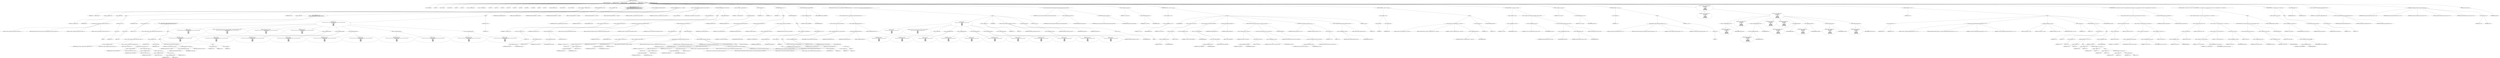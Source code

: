digraph hostapd_notif_assoc {  
"1000122" [label = "(METHOD,hostapd_notif_assoc)" ]
"1000123" [label = "(PARAM,hostapd_data *hapd)" ]
"1000124" [label = "(PARAM,const u8 *addr)" ]
"1000125" [label = "(PARAM,const u8 *req_ies)" ]
"1000126" [label = "(PARAM,size_t req_ies_len)" ]
"1000127" [label = "(PARAM,int reassoc)" ]
"1000128" [label = "(BLOCK,,)" ]
"1000129" [label = "(LOCAL,v5: unsigned int)" ]
"1000130" [label = "(LOCAL,v6: int)" ]
"1000131" [label = "(LOCAL,v7: sta_info *)" ]
"1000132" [label = "(LOCAL,v8: sta_info *)" ]
"1000133" [label = "(LOCAL,v9: int)" ]
"1000134" [label = "(LOCAL,v10: int)" ]
"1000135" [label = "(LOCAL,v11: hostapd_bss_config *)" ]
"1000136" [label = "(LOCAL,v12: wpa_state_machine *)" ]
"1000137" [label = "(LOCAL,v13: int)" ]
"1000138" [label = "(LOCAL,v14: int)" ]
"1000139" [label = "(LOCAL,v15: int)" ]
"1000140" [label = "(LOCAL,v16: u8 *)" ]
"1000141" [label = "(LOCAL,v18: int)" ]
"1000142" [label = "(LOCAL,res: int)" ]
"1000143" [label = "(LOCAL,ielen: int)" ]
"1000144" [label = "(LOCAL,ielena: int)" ]
"1000145" [label = "(LOCAL,pa: u8)" ]
"1000146" [label = "(LOCAL,p: u8 *)" ]
"1000147" [label = "(LOCAL,elems: ieee802_11_elems)" ]
"1000148" [label = "(LOCAL,buf: u8 [ 1064 ])" ]
"1000149" [label = "(LOCAL,v27: unsigned int)" ]
"1000150" [label = "(<operator>.assignment,v27 = __readgsdword(0x14u))" ]
"1000151" [label = "(IDENTIFIER,v27,v27 = __readgsdword(0x14u))" ]
"1000152" [label = "(__readgsdword,__readgsdword(0x14u))" ]
"1000153" [label = "(LITERAL,0x14u,__readgsdword(0x14u))" ]
"1000154" [label = "(CONTROL_STRUCTURE,if ( !addr ),if ( !addr ))" ]
"1000155" [label = "(<operator>.logicalNot,!addr)" ]
"1000156" [label = "(IDENTIFIER,addr,!addr)" ]
"1000157" [label = "(BLOCK,,)" ]
"1000158" [label = "(wpa_printf,wpa_printf(2, \"hostapd_notif_assoc: Skip event with no address\", 0, 0))" ]
"1000159" [label = "(LITERAL,2,wpa_printf(2, \"hostapd_notif_assoc: Skip event with no address\", 0, 0))" ]
"1000160" [label = "(LITERAL,\"hostapd_notif_assoc: Skip event with no address\",wpa_printf(2, \"hostapd_notif_assoc: Skip event with no address\", 0, 0))" ]
"1000161" [label = "(LITERAL,0,wpa_printf(2, \"hostapd_notif_assoc: Skip event with no address\", 0, 0))" ]
"1000162" [label = "(LITERAL,0,wpa_printf(2, \"hostapd_notif_assoc: Skip event with no address\", 0, 0))" ]
"1000163" [label = "(RETURN,return -1;,return -1;)" ]
"1000164" [label = "(<operator>.minus,-1)" ]
"1000165" [label = "(LITERAL,1,-1)" ]
"1000166" [label = "(<operator>.assignment,v5 = *addr)" ]
"1000167" [label = "(IDENTIFIER,v5,v5 = *addr)" ]
"1000168" [label = "(<operator>.indirection,*addr)" ]
"1000169" [label = "(IDENTIFIER,addr,v5 = *addr)" ]
"1000170" [label = "(CONTROL_STRUCTURE,if ( (v5 & 1) != 0\n    || !(addr[5] | (unsigned __int8)(addr[4] | addr[3] | addr[2] | addr[1] | v5))\n    || (pa = *addr, v6 = memcmp(addr, hapd->own_addr, 6u), v5 = pa, !v6) ),if ( (v5 & 1) != 0\n    || !(addr[5] | (unsigned __int8)(addr[4] | addr[3] | addr[2] | addr[1] | v5))\n    || (pa = *addr, v6 = memcmp(addr, hapd->own_addr, 6u), v5 = pa, !v6) ))" ]
"1000171" [label = "(<operator>.logicalOr,(v5 & 1) != 0\n    || !(addr[5] | (unsigned __int8)(addr[4] | addr[3] | addr[2] | addr[1] | v5))\n    || (pa = *addr, v6 = memcmp(addr, hapd->own_addr, 6u), v5 = pa, !v6))" ]
"1000172" [label = "(<operator>.notEquals,(v5 & 1) != 0)" ]
"1000173" [label = "(<operator>.and,v5 & 1)" ]
"1000174" [label = "(IDENTIFIER,v5,v5 & 1)" ]
"1000175" [label = "(LITERAL,1,v5 & 1)" ]
"1000176" [label = "(LITERAL,0,(v5 & 1) != 0)" ]
"1000177" [label = "(<operator>.logicalOr,!(addr[5] | (unsigned __int8)(addr[4] | addr[3] | addr[2] | addr[1] | v5))\n    || (pa = *addr, v6 = memcmp(addr, hapd->own_addr, 6u), v5 = pa, !v6))" ]
"1000178" [label = "(<operator>.logicalNot,!(addr[5] | (unsigned __int8)(addr[4] | addr[3] | addr[2] | addr[1] | v5)))" ]
"1000179" [label = "(<operator>.or,addr[5] | (unsigned __int8)(addr[4] | addr[3] | addr[2] | addr[1] | v5))" ]
"1000180" [label = "(<operator>.indirectIndexAccess,addr[5])" ]
"1000181" [label = "(IDENTIFIER,addr,addr[5] | (unsigned __int8)(addr[4] | addr[3] | addr[2] | addr[1] | v5))" ]
"1000182" [label = "(LITERAL,5,addr[5] | (unsigned __int8)(addr[4] | addr[3] | addr[2] | addr[1] | v5))" ]
"1000183" [label = "(<operator>.cast,(unsigned __int8)(addr[4] | addr[3] | addr[2] | addr[1] | v5))" ]
"1000184" [label = "(UNKNOWN,unsigned __int8,unsigned __int8)" ]
"1000185" [label = "(<operator>.or,addr[4] | addr[3] | addr[2] | addr[1] | v5)" ]
"1000186" [label = "(<operator>.indirectIndexAccess,addr[4])" ]
"1000187" [label = "(IDENTIFIER,addr,addr[4] | addr[3] | addr[2] | addr[1] | v5)" ]
"1000188" [label = "(LITERAL,4,addr[4] | addr[3] | addr[2] | addr[1] | v5)" ]
"1000189" [label = "(<operator>.or,addr[3] | addr[2] | addr[1] | v5)" ]
"1000190" [label = "(<operator>.indirectIndexAccess,addr[3])" ]
"1000191" [label = "(IDENTIFIER,addr,addr[3] | addr[2] | addr[1] | v5)" ]
"1000192" [label = "(LITERAL,3,addr[3] | addr[2] | addr[1] | v5)" ]
"1000193" [label = "(<operator>.or,addr[2] | addr[1] | v5)" ]
"1000194" [label = "(<operator>.indirectIndexAccess,addr[2])" ]
"1000195" [label = "(IDENTIFIER,addr,addr[2] | addr[1] | v5)" ]
"1000196" [label = "(LITERAL,2,addr[2] | addr[1] | v5)" ]
"1000197" [label = "(<operator>.or,addr[1] | v5)" ]
"1000198" [label = "(<operator>.indirectIndexAccess,addr[1])" ]
"1000199" [label = "(IDENTIFIER,addr,addr[1] | v5)" ]
"1000200" [label = "(LITERAL,1,addr[1] | v5)" ]
"1000201" [label = "(IDENTIFIER,v5,addr[1] | v5)" ]
"1000202" [label = "(BLOCK,,)" ]
"1000203" [label = "(<operator>.assignment,pa = *addr)" ]
"1000204" [label = "(IDENTIFIER,pa,pa = *addr)" ]
"1000205" [label = "(<operator>.indirection,*addr)" ]
"1000206" [label = "(IDENTIFIER,addr,pa = *addr)" ]
"1000207" [label = "(BLOCK,,)" ]
"1000208" [label = "(<operator>.assignment,v6 = memcmp(addr, hapd->own_addr, 6u))" ]
"1000209" [label = "(IDENTIFIER,v6,v6 = memcmp(addr, hapd->own_addr, 6u))" ]
"1000210" [label = "(memcmp,memcmp(addr, hapd->own_addr, 6u))" ]
"1000211" [label = "(IDENTIFIER,addr,memcmp(addr, hapd->own_addr, 6u))" ]
"1000212" [label = "(<operator>.indirectFieldAccess,hapd->own_addr)" ]
"1000213" [label = "(IDENTIFIER,hapd,memcmp(addr, hapd->own_addr, 6u))" ]
"1000214" [label = "(FIELD_IDENTIFIER,own_addr,own_addr)" ]
"1000215" [label = "(LITERAL,6u,memcmp(addr, hapd->own_addr, 6u))" ]
"1000216" [label = "(BLOCK,,)" ]
"1000217" [label = "(<operator>.assignment,v5 = pa)" ]
"1000218" [label = "(IDENTIFIER,v5,v5 = pa)" ]
"1000219" [label = "(IDENTIFIER,pa,v5 = pa)" ]
"1000220" [label = "(<operator>.logicalNot,!v6)" ]
"1000221" [label = "(IDENTIFIER,v6,!v6)" ]
"1000222" [label = "(BLOCK,,)" ]
"1000223" [label = "(wpa_printf,wpa_printf(\n      2,\n      \"%s: Invalid SA=%02x:%02x:%02x:%02x:%02x:%02x in received indication - ignore this indication silently\",\n      \"hostapd_notif_assoc\",\n      v5,\n      addr[1],\n      addr[2],\n      addr[3],\n      addr[4],\n      addr[5]))" ]
"1000224" [label = "(LITERAL,2,wpa_printf(\n      2,\n      \"%s: Invalid SA=%02x:%02x:%02x:%02x:%02x:%02x in received indication - ignore this indication silently\",\n      \"hostapd_notif_assoc\",\n      v5,\n      addr[1],\n      addr[2],\n      addr[3],\n      addr[4],\n      addr[5]))" ]
"1000225" [label = "(LITERAL,\"%s: Invalid SA=%02x:%02x:%02x:%02x:%02x:%02x in received indication - ignore this indication silently\",wpa_printf(\n      2,\n      \"%s: Invalid SA=%02x:%02x:%02x:%02x:%02x:%02x in received indication - ignore this indication silently\",\n      \"hostapd_notif_assoc\",\n      v5,\n      addr[1],\n      addr[2],\n      addr[3],\n      addr[4],\n      addr[5]))" ]
"1000226" [label = "(LITERAL,\"hostapd_notif_assoc\",wpa_printf(\n      2,\n      \"%s: Invalid SA=%02x:%02x:%02x:%02x:%02x:%02x in received indication - ignore this indication silently\",\n      \"hostapd_notif_assoc\",\n      v5,\n      addr[1],\n      addr[2],\n      addr[3],\n      addr[4],\n      addr[5]))" ]
"1000227" [label = "(IDENTIFIER,v5,wpa_printf(\n      2,\n      \"%s: Invalid SA=%02x:%02x:%02x:%02x:%02x:%02x in received indication - ignore this indication silently\",\n      \"hostapd_notif_assoc\",\n      v5,\n      addr[1],\n      addr[2],\n      addr[3],\n      addr[4],\n      addr[5]))" ]
"1000228" [label = "(<operator>.indirectIndexAccess,addr[1])" ]
"1000229" [label = "(IDENTIFIER,addr,wpa_printf(\n      2,\n      \"%s: Invalid SA=%02x:%02x:%02x:%02x:%02x:%02x in received indication - ignore this indication silently\",\n      \"hostapd_notif_assoc\",\n      v5,\n      addr[1],\n      addr[2],\n      addr[3],\n      addr[4],\n      addr[5]))" ]
"1000230" [label = "(LITERAL,1,wpa_printf(\n      2,\n      \"%s: Invalid SA=%02x:%02x:%02x:%02x:%02x:%02x in received indication - ignore this indication silently\",\n      \"hostapd_notif_assoc\",\n      v5,\n      addr[1],\n      addr[2],\n      addr[3],\n      addr[4],\n      addr[5]))" ]
"1000231" [label = "(<operator>.indirectIndexAccess,addr[2])" ]
"1000232" [label = "(IDENTIFIER,addr,wpa_printf(\n      2,\n      \"%s: Invalid SA=%02x:%02x:%02x:%02x:%02x:%02x in received indication - ignore this indication silently\",\n      \"hostapd_notif_assoc\",\n      v5,\n      addr[1],\n      addr[2],\n      addr[3],\n      addr[4],\n      addr[5]))" ]
"1000233" [label = "(LITERAL,2,wpa_printf(\n      2,\n      \"%s: Invalid SA=%02x:%02x:%02x:%02x:%02x:%02x in received indication - ignore this indication silently\",\n      \"hostapd_notif_assoc\",\n      v5,\n      addr[1],\n      addr[2],\n      addr[3],\n      addr[4],\n      addr[5]))" ]
"1000234" [label = "(<operator>.indirectIndexAccess,addr[3])" ]
"1000235" [label = "(IDENTIFIER,addr,wpa_printf(\n      2,\n      \"%s: Invalid SA=%02x:%02x:%02x:%02x:%02x:%02x in received indication - ignore this indication silently\",\n      \"hostapd_notif_assoc\",\n      v5,\n      addr[1],\n      addr[2],\n      addr[3],\n      addr[4],\n      addr[5]))" ]
"1000236" [label = "(LITERAL,3,wpa_printf(\n      2,\n      \"%s: Invalid SA=%02x:%02x:%02x:%02x:%02x:%02x in received indication - ignore this indication silently\",\n      \"hostapd_notif_assoc\",\n      v5,\n      addr[1],\n      addr[2],\n      addr[3],\n      addr[4],\n      addr[5]))" ]
"1000237" [label = "(<operator>.indirectIndexAccess,addr[4])" ]
"1000238" [label = "(IDENTIFIER,addr,wpa_printf(\n      2,\n      \"%s: Invalid SA=%02x:%02x:%02x:%02x:%02x:%02x in received indication - ignore this indication silently\",\n      \"hostapd_notif_assoc\",\n      v5,\n      addr[1],\n      addr[2],\n      addr[3],\n      addr[4],\n      addr[5]))" ]
"1000239" [label = "(LITERAL,4,wpa_printf(\n      2,\n      \"%s: Invalid SA=%02x:%02x:%02x:%02x:%02x:%02x in received indication - ignore this indication silently\",\n      \"hostapd_notif_assoc\",\n      v5,\n      addr[1],\n      addr[2],\n      addr[3],\n      addr[4],\n      addr[5]))" ]
"1000240" [label = "(<operator>.indirectIndexAccess,addr[5])" ]
"1000241" [label = "(IDENTIFIER,addr,wpa_printf(\n      2,\n      \"%s: Invalid SA=%02x:%02x:%02x:%02x:%02x:%02x in received indication - ignore this indication silently\",\n      \"hostapd_notif_assoc\",\n      v5,\n      addr[1],\n      addr[2],\n      addr[3],\n      addr[4],\n      addr[5]))" ]
"1000242" [label = "(LITERAL,5,wpa_printf(\n      2,\n      \"%s: Invalid SA=%02x:%02x:%02x:%02x:%02x:%02x in received indication - ignore this indication silently\",\n      \"hostapd_notif_assoc\",\n      v5,\n      addr[1],\n      addr[2],\n      addr[3],\n      addr[4],\n      addr[5]))" ]
"1000243" [label = "(RETURN,return 0;,return 0;)" ]
"1000244" [label = "(LITERAL,0,return 0;)" ]
"1000245" [label = "(random_add_randomness,random_add_randomness(addr, 6u))" ]
"1000246" [label = "(IDENTIFIER,addr,random_add_randomness(addr, 6u))" ]
"1000247" [label = "(LITERAL,6u,random_add_randomness(addr, 6u))" ]
"1000248" [label = "(hostapd_logger,hostapd_logger(hapd, addr, 1u, 2, \"associated\"))" ]
"1000249" [label = "(IDENTIFIER,hapd,hostapd_logger(hapd, addr, 1u, 2, \"associated\"))" ]
"1000250" [label = "(IDENTIFIER,addr,hostapd_logger(hapd, addr, 1u, 2, \"associated\"))" ]
"1000251" [label = "(LITERAL,1u,hostapd_logger(hapd, addr, 1u, 2, \"associated\"))" ]
"1000252" [label = "(LITERAL,2,hostapd_logger(hapd, addr, 1u, 2, \"associated\"))" ]
"1000253" [label = "(LITERAL,\"associated\",hostapd_logger(hapd, addr, 1u, 2, \"associated\"))" ]
"1000254" [label = "(ieee802_11_parse_elems,ieee802_11_parse_elems(req_ies, req_ies_len, &elems, 0))" ]
"1000255" [label = "(IDENTIFIER,req_ies,ieee802_11_parse_elems(req_ies, req_ies_len, &elems, 0))" ]
"1000256" [label = "(IDENTIFIER,req_ies_len,ieee802_11_parse_elems(req_ies, req_ies_len, &elems, 0))" ]
"1000257" [label = "(<operator>.addressOf,&elems)" ]
"1000258" [label = "(IDENTIFIER,elems,ieee802_11_parse_elems(req_ies, req_ies_len, &elems, 0))" ]
"1000259" [label = "(LITERAL,0,ieee802_11_parse_elems(req_ies, req_ies_len, &elems, 0))" ]
"1000260" [label = "(CONTROL_STRUCTURE,if ( elems.wps_ie ),if ( elems.wps_ie ))" ]
"1000261" [label = "(<operator>.fieldAccess,elems.wps_ie)" ]
"1000262" [label = "(IDENTIFIER,elems,if ( elems.wps_ie ))" ]
"1000263" [label = "(FIELD_IDENTIFIER,wps_ie,wps_ie)" ]
"1000264" [label = "(BLOCK,,)" ]
"1000265" [label = "(<operator>.assignment,p = (u8 *)(elems.wps_ie - 2))" ]
"1000266" [label = "(IDENTIFIER,p,p = (u8 *)(elems.wps_ie - 2))" ]
"1000267" [label = "(<operator>.cast,(u8 *)(elems.wps_ie - 2))" ]
"1000268" [label = "(UNKNOWN,u8 *,u8 *)" ]
"1000269" [label = "(<operator>.subtraction,elems.wps_ie - 2)" ]
"1000270" [label = "(<operator>.fieldAccess,elems.wps_ie)" ]
"1000271" [label = "(IDENTIFIER,elems,elems.wps_ie - 2)" ]
"1000272" [label = "(FIELD_IDENTIFIER,wps_ie,wps_ie)" ]
"1000273" [label = "(LITERAL,2,elems.wps_ie - 2)" ]
"1000274" [label = "(<operator>.assignment,ielen = elems.wps_ie_len + 2)" ]
"1000275" [label = "(IDENTIFIER,ielen,ielen = elems.wps_ie_len + 2)" ]
"1000276" [label = "(<operator>.addition,elems.wps_ie_len + 2)" ]
"1000277" [label = "(<operator>.fieldAccess,elems.wps_ie_len)" ]
"1000278" [label = "(IDENTIFIER,elems,elems.wps_ie_len + 2)" ]
"1000279" [label = "(FIELD_IDENTIFIER,wps_ie_len,wps_ie_len)" ]
"1000280" [label = "(LITERAL,2,elems.wps_ie_len + 2)" ]
"1000281" [label = "(wpa_printf,wpa_printf(2, \"STA included WPS IE in (Re)AssocReq\", ielen, ielen))" ]
"1000282" [label = "(LITERAL,2,wpa_printf(2, \"STA included WPS IE in (Re)AssocReq\", ielen, ielen))" ]
"1000283" [label = "(LITERAL,\"STA included WPS IE in (Re)AssocReq\",wpa_printf(2, \"STA included WPS IE in (Re)AssocReq\", ielen, ielen))" ]
"1000284" [label = "(IDENTIFIER,ielen,wpa_printf(2, \"STA included WPS IE in (Re)AssocReq\", ielen, ielen))" ]
"1000285" [label = "(IDENTIFIER,ielen,wpa_printf(2, \"STA included WPS IE in (Re)AssocReq\", ielen, ielen))" ]
"1000286" [label = "(CONTROL_STRUCTURE,else,else)" ]
"1000287" [label = "(CONTROL_STRUCTURE,if ( elems.rsn_ie ),if ( elems.rsn_ie ))" ]
"1000288" [label = "(<operator>.fieldAccess,elems.rsn_ie)" ]
"1000289" [label = "(IDENTIFIER,elems,if ( elems.rsn_ie ))" ]
"1000290" [label = "(FIELD_IDENTIFIER,rsn_ie,rsn_ie)" ]
"1000291" [label = "(BLOCK,,)" ]
"1000292" [label = "(<operator>.assignment,p = (u8 *)(elems.rsn_ie - 2))" ]
"1000293" [label = "(IDENTIFIER,p,p = (u8 *)(elems.rsn_ie - 2))" ]
"1000294" [label = "(<operator>.cast,(u8 *)(elems.rsn_ie - 2))" ]
"1000295" [label = "(UNKNOWN,u8 *,u8 *)" ]
"1000296" [label = "(<operator>.subtraction,elems.rsn_ie - 2)" ]
"1000297" [label = "(<operator>.fieldAccess,elems.rsn_ie)" ]
"1000298" [label = "(IDENTIFIER,elems,elems.rsn_ie - 2)" ]
"1000299" [label = "(FIELD_IDENTIFIER,rsn_ie,rsn_ie)" ]
"1000300" [label = "(LITERAL,2,elems.rsn_ie - 2)" ]
"1000301" [label = "(<operator>.assignment,ielen = elems.rsn_ie_len + 2)" ]
"1000302" [label = "(IDENTIFIER,ielen,ielen = elems.rsn_ie_len + 2)" ]
"1000303" [label = "(<operator>.addition,elems.rsn_ie_len + 2)" ]
"1000304" [label = "(<operator>.fieldAccess,elems.rsn_ie_len)" ]
"1000305" [label = "(IDENTIFIER,elems,elems.rsn_ie_len + 2)" ]
"1000306" [label = "(FIELD_IDENTIFIER,rsn_ie_len,rsn_ie_len)" ]
"1000307" [label = "(LITERAL,2,elems.rsn_ie_len + 2)" ]
"1000308" [label = "(wpa_printf,wpa_printf(2, \"STA included RSN IE in (Re)AssocReq\", ielen, ielen))" ]
"1000309" [label = "(LITERAL,2,wpa_printf(2, \"STA included RSN IE in (Re)AssocReq\", ielen, ielen))" ]
"1000310" [label = "(LITERAL,\"STA included RSN IE in (Re)AssocReq\",wpa_printf(2, \"STA included RSN IE in (Re)AssocReq\", ielen, ielen))" ]
"1000311" [label = "(IDENTIFIER,ielen,wpa_printf(2, \"STA included RSN IE in (Re)AssocReq\", ielen, ielen))" ]
"1000312" [label = "(IDENTIFIER,ielen,wpa_printf(2, \"STA included RSN IE in (Re)AssocReq\", ielen, ielen))" ]
"1000313" [label = "(CONTROL_STRUCTURE,else,else)" ]
"1000314" [label = "(CONTROL_STRUCTURE,if ( elems.wpa_ie ),if ( elems.wpa_ie ))" ]
"1000315" [label = "(<operator>.fieldAccess,elems.wpa_ie)" ]
"1000316" [label = "(IDENTIFIER,elems,if ( elems.wpa_ie ))" ]
"1000317" [label = "(FIELD_IDENTIFIER,wpa_ie,wpa_ie)" ]
"1000318" [label = "(BLOCK,,)" ]
"1000319" [label = "(<operator>.assignment,p = (u8 *)(elems.wpa_ie - 2))" ]
"1000320" [label = "(IDENTIFIER,p,p = (u8 *)(elems.wpa_ie - 2))" ]
"1000321" [label = "(<operator>.cast,(u8 *)(elems.wpa_ie - 2))" ]
"1000322" [label = "(UNKNOWN,u8 *,u8 *)" ]
"1000323" [label = "(<operator>.subtraction,elems.wpa_ie - 2)" ]
"1000324" [label = "(<operator>.fieldAccess,elems.wpa_ie)" ]
"1000325" [label = "(IDENTIFIER,elems,elems.wpa_ie - 2)" ]
"1000326" [label = "(FIELD_IDENTIFIER,wpa_ie,wpa_ie)" ]
"1000327" [label = "(LITERAL,2,elems.wpa_ie - 2)" ]
"1000328" [label = "(<operator>.assignment,ielen = elems.wpa_ie_len + 2)" ]
"1000329" [label = "(IDENTIFIER,ielen,ielen = elems.wpa_ie_len + 2)" ]
"1000330" [label = "(<operator>.addition,elems.wpa_ie_len + 2)" ]
"1000331" [label = "(<operator>.fieldAccess,elems.wpa_ie_len)" ]
"1000332" [label = "(IDENTIFIER,elems,elems.wpa_ie_len + 2)" ]
"1000333" [label = "(FIELD_IDENTIFIER,wpa_ie_len,wpa_ie_len)" ]
"1000334" [label = "(LITERAL,2,elems.wpa_ie_len + 2)" ]
"1000335" [label = "(wpa_printf,wpa_printf(2, \"STA included WPA IE in (Re)AssocReq\", ielen, ielen))" ]
"1000336" [label = "(LITERAL,2,wpa_printf(2, \"STA included WPA IE in (Re)AssocReq\", ielen, ielen))" ]
"1000337" [label = "(LITERAL,\"STA included WPA IE in (Re)AssocReq\",wpa_printf(2, \"STA included WPA IE in (Re)AssocReq\", ielen, ielen))" ]
"1000338" [label = "(IDENTIFIER,ielen,wpa_printf(2, \"STA included WPA IE in (Re)AssocReq\", ielen, ielen))" ]
"1000339" [label = "(IDENTIFIER,ielen,wpa_printf(2, \"STA included WPA IE in (Re)AssocReq\", ielen, ielen))" ]
"1000340" [label = "(CONTROL_STRUCTURE,else,else)" ]
"1000341" [label = "(BLOCK,,)" ]
"1000342" [label = "(wpa_printf,wpa_printf(2, \"STA did not include WPS/RSN/WPA IE in (Re)AssocReq\", 0, 0))" ]
"1000343" [label = "(LITERAL,2,wpa_printf(2, \"STA did not include WPS/RSN/WPA IE in (Re)AssocReq\", 0, 0))" ]
"1000344" [label = "(LITERAL,\"STA did not include WPS/RSN/WPA IE in (Re)AssocReq\",wpa_printf(2, \"STA did not include WPS/RSN/WPA IE in (Re)AssocReq\", 0, 0))" ]
"1000345" [label = "(LITERAL,0,wpa_printf(2, \"STA did not include WPS/RSN/WPA IE in (Re)AssocReq\", 0, 0))" ]
"1000346" [label = "(LITERAL,0,wpa_printf(2, \"STA did not include WPS/RSN/WPA IE in (Re)AssocReq\", 0, 0))" ]
"1000347" [label = "(<operator>.assignment,ielen = 0)" ]
"1000348" [label = "(IDENTIFIER,ielen,ielen = 0)" ]
"1000349" [label = "(LITERAL,0,ielen = 0)" ]
"1000350" [label = "(<operator>.assignment,p = 0)" ]
"1000351" [label = "(IDENTIFIER,p,p = 0)" ]
"1000352" [label = "(LITERAL,0,p = 0)" ]
"1000353" [label = "(<operator>.assignment,v7 = ap_get_sta(hapd, addr))" ]
"1000354" [label = "(IDENTIFIER,v7,v7 = ap_get_sta(hapd, addr))" ]
"1000355" [label = "(ap_get_sta,ap_get_sta(hapd, addr))" ]
"1000356" [label = "(IDENTIFIER,hapd,ap_get_sta(hapd, addr))" ]
"1000357" [label = "(IDENTIFIER,addr,ap_get_sta(hapd, addr))" ]
"1000358" [label = "(<operator>.assignment,v8 = v7)" ]
"1000359" [label = "(IDENTIFIER,v8,v8 = v7)" ]
"1000360" [label = "(IDENTIFIER,v7,v8 = v7)" ]
"1000361" [label = "(CONTROL_STRUCTURE,if ( v7 ),if ( v7 ))" ]
"1000362" [label = "(IDENTIFIER,v7,if ( v7 ))" ]
"1000363" [label = "(BLOCK,,)" ]
"1000364" [label = "(ap_sta_no_session_timeout,ap_sta_no_session_timeout(hapd, v7))" ]
"1000365" [label = "(IDENTIFIER,hapd,ap_sta_no_session_timeout(hapd, v7))" ]
"1000366" [label = "(IDENTIFIER,v7,ap_sta_no_session_timeout(hapd, v7))" ]
"1000367" [label = "(accounting_sta_stop,accounting_sta_stop(hapd, v8))" ]
"1000368" [label = "(IDENTIFIER,hapd,accounting_sta_stop(hapd, v8))" ]
"1000369" [label = "(IDENTIFIER,v8,accounting_sta_stop(hapd, v8))" ]
"1000370" [label = "(<operator>.assignment,v8->timeout_next = STA_NULLFUNC)" ]
"1000371" [label = "(<operator>.indirectFieldAccess,v8->timeout_next)" ]
"1000372" [label = "(IDENTIFIER,v8,v8->timeout_next = STA_NULLFUNC)" ]
"1000373" [label = "(FIELD_IDENTIFIER,timeout_next,timeout_next)" ]
"1000374" [label = "(IDENTIFIER,STA_NULLFUNC,v8->timeout_next = STA_NULLFUNC)" ]
"1000375" [label = "(CONTROL_STRUCTURE,else,else)" ]
"1000376" [label = "(BLOCK,,)" ]
"1000377" [label = "(<operator>.assignment,v8 = ap_sta_add(hapd, addr))" ]
"1000378" [label = "(IDENTIFIER,v8,v8 = ap_sta_add(hapd, addr))" ]
"1000379" [label = "(ap_sta_add,ap_sta_add(hapd, addr))" ]
"1000380" [label = "(IDENTIFIER,hapd,ap_sta_add(hapd, addr))" ]
"1000381" [label = "(IDENTIFIER,addr,ap_sta_add(hapd, addr))" ]
"1000382" [label = "(CONTROL_STRUCTURE,if ( !v8 ),if ( !v8 ))" ]
"1000383" [label = "(<operator>.logicalNot,!v8)" ]
"1000384" [label = "(IDENTIFIER,v8,!v8)" ]
"1000385" [label = "(BLOCK,,)" ]
"1000386" [label = "(hostapd_drv_sta_disassoc,hostapd_drv_sta_disassoc(hapd, addr, 5))" ]
"1000387" [label = "(IDENTIFIER,hapd,hostapd_drv_sta_disassoc(hapd, addr, 5))" ]
"1000388" [label = "(IDENTIFIER,addr,hostapd_drv_sta_disassoc(hapd, addr, 5))" ]
"1000389" [label = "(LITERAL,5,hostapd_drv_sta_disassoc(hapd, addr, 5))" ]
"1000390" [label = "(RETURN,return -1;,return -1;)" ]
"1000391" [label = "(<operator>.minus,-1)" ]
"1000392" [label = "(LITERAL,1,-1)" ]
"1000393" [label = "(<operators>.assignmentAnd,v8->flags &= 0xFFFECFFF)" ]
"1000394" [label = "(<operator>.indirectFieldAccess,v8->flags)" ]
"1000395" [label = "(IDENTIFIER,v8,v8->flags &= 0xFFFECFFF)" ]
"1000396" [label = "(FIELD_IDENTIFIER,flags,flags)" ]
"1000397" [label = "(LITERAL,0xFFFECFFF,v8->flags &= 0xFFFECFFF)" ]
"1000398" [label = "(CONTROL_STRUCTURE,if ( !hapd->iface->drv_max_acl_mac_addrs && hostapd_check_acl(hapd, addr, 0) != 1 ),if ( !hapd->iface->drv_max_acl_mac_addrs && hostapd_check_acl(hapd, addr, 0) != 1 ))" ]
"1000399" [label = "(<operator>.logicalAnd,!hapd->iface->drv_max_acl_mac_addrs && hostapd_check_acl(hapd, addr, 0) != 1)" ]
"1000400" [label = "(<operator>.logicalNot,!hapd->iface->drv_max_acl_mac_addrs)" ]
"1000401" [label = "(<operator>.indirectFieldAccess,hapd->iface->drv_max_acl_mac_addrs)" ]
"1000402" [label = "(<operator>.indirectFieldAccess,hapd->iface)" ]
"1000403" [label = "(IDENTIFIER,hapd,!hapd->iface->drv_max_acl_mac_addrs)" ]
"1000404" [label = "(FIELD_IDENTIFIER,iface,iface)" ]
"1000405" [label = "(FIELD_IDENTIFIER,drv_max_acl_mac_addrs,drv_max_acl_mac_addrs)" ]
"1000406" [label = "(<operator>.notEquals,hostapd_check_acl(hapd, addr, 0) != 1)" ]
"1000407" [label = "(hostapd_check_acl,hostapd_check_acl(hapd, addr, 0))" ]
"1000408" [label = "(IDENTIFIER,hapd,hostapd_check_acl(hapd, addr, 0))" ]
"1000409" [label = "(IDENTIFIER,addr,hostapd_check_acl(hapd, addr, 0))" ]
"1000410" [label = "(LITERAL,0,hostapd_check_acl(hapd, addr, 0))" ]
"1000411" [label = "(LITERAL,1,hostapd_check_acl(hapd, addr, 0) != 1)" ]
"1000412" [label = "(BLOCK,,)" ]
"1000413" [label = "(wpa_printf,wpa_printf(\n      3,\n      \"STA %02x:%02x:%02x:%02x:%02x:%02x not allowed to connect\",\n      *addr,\n      addr[1],\n      addr[2],\n      addr[3],\n      addr[4],\n      addr[5]))" ]
"1000414" [label = "(LITERAL,3,wpa_printf(\n      3,\n      \"STA %02x:%02x:%02x:%02x:%02x:%02x not allowed to connect\",\n      *addr,\n      addr[1],\n      addr[2],\n      addr[3],\n      addr[4],\n      addr[5]))" ]
"1000415" [label = "(LITERAL,\"STA %02x:%02x:%02x:%02x:%02x:%02x not allowed to connect\",wpa_printf(\n      3,\n      \"STA %02x:%02x:%02x:%02x:%02x:%02x not allowed to connect\",\n      *addr,\n      addr[1],\n      addr[2],\n      addr[3],\n      addr[4],\n      addr[5]))" ]
"1000416" [label = "(<operator>.indirection,*addr)" ]
"1000417" [label = "(IDENTIFIER,addr,wpa_printf(\n      3,\n      \"STA %02x:%02x:%02x:%02x:%02x:%02x not allowed to connect\",\n      *addr,\n      addr[1],\n      addr[2],\n      addr[3],\n      addr[4],\n      addr[5]))" ]
"1000418" [label = "(<operator>.indirectIndexAccess,addr[1])" ]
"1000419" [label = "(IDENTIFIER,addr,wpa_printf(\n      3,\n      \"STA %02x:%02x:%02x:%02x:%02x:%02x not allowed to connect\",\n      *addr,\n      addr[1],\n      addr[2],\n      addr[3],\n      addr[4],\n      addr[5]))" ]
"1000420" [label = "(LITERAL,1,wpa_printf(\n      3,\n      \"STA %02x:%02x:%02x:%02x:%02x:%02x not allowed to connect\",\n      *addr,\n      addr[1],\n      addr[2],\n      addr[3],\n      addr[4],\n      addr[5]))" ]
"1000421" [label = "(<operator>.indirectIndexAccess,addr[2])" ]
"1000422" [label = "(IDENTIFIER,addr,wpa_printf(\n      3,\n      \"STA %02x:%02x:%02x:%02x:%02x:%02x not allowed to connect\",\n      *addr,\n      addr[1],\n      addr[2],\n      addr[3],\n      addr[4],\n      addr[5]))" ]
"1000423" [label = "(LITERAL,2,wpa_printf(\n      3,\n      \"STA %02x:%02x:%02x:%02x:%02x:%02x not allowed to connect\",\n      *addr,\n      addr[1],\n      addr[2],\n      addr[3],\n      addr[4],\n      addr[5]))" ]
"1000424" [label = "(<operator>.indirectIndexAccess,addr[3])" ]
"1000425" [label = "(IDENTIFIER,addr,wpa_printf(\n      3,\n      \"STA %02x:%02x:%02x:%02x:%02x:%02x not allowed to connect\",\n      *addr,\n      addr[1],\n      addr[2],\n      addr[3],\n      addr[4],\n      addr[5]))" ]
"1000426" [label = "(LITERAL,3,wpa_printf(\n      3,\n      \"STA %02x:%02x:%02x:%02x:%02x:%02x not allowed to connect\",\n      *addr,\n      addr[1],\n      addr[2],\n      addr[3],\n      addr[4],\n      addr[5]))" ]
"1000427" [label = "(<operator>.indirectIndexAccess,addr[4])" ]
"1000428" [label = "(IDENTIFIER,addr,wpa_printf(\n      3,\n      \"STA %02x:%02x:%02x:%02x:%02x:%02x not allowed to connect\",\n      *addr,\n      addr[1],\n      addr[2],\n      addr[3],\n      addr[4],\n      addr[5]))" ]
"1000429" [label = "(LITERAL,4,wpa_printf(\n      3,\n      \"STA %02x:%02x:%02x:%02x:%02x:%02x not allowed to connect\",\n      *addr,\n      addr[1],\n      addr[2],\n      addr[3],\n      addr[4],\n      addr[5]))" ]
"1000430" [label = "(<operator>.indirectIndexAccess,addr[5])" ]
"1000431" [label = "(IDENTIFIER,addr,wpa_printf(\n      3,\n      \"STA %02x:%02x:%02x:%02x:%02x:%02x not allowed to connect\",\n      *addr,\n      addr[1],\n      addr[2],\n      addr[3],\n      addr[4],\n      addr[5]))" ]
"1000432" [label = "(LITERAL,5,wpa_printf(\n      3,\n      \"STA %02x:%02x:%02x:%02x:%02x:%02x not allowed to connect\",\n      *addr,\n      addr[1],\n      addr[2],\n      addr[3],\n      addr[4],\n      addr[5]))" ]
"1000433" [label = "(<operator>.assignment,v9 = 1)" ]
"1000434" [label = "(IDENTIFIER,v9,v9 = 1)" ]
"1000435" [label = "(LITERAL,1,v9 = 1)" ]
"1000436" [label = "(JUMP_TARGET,fail)" ]
"1000437" [label = "(hostapd_drv_sta_disassoc,hostapd_drv_sta_disassoc(hapd, v8->addr, v9))" ]
"1000438" [label = "(IDENTIFIER,hapd,hostapd_drv_sta_disassoc(hapd, v8->addr, v9))" ]
"1000439" [label = "(<operator>.indirectFieldAccess,v8->addr)" ]
"1000440" [label = "(IDENTIFIER,v8,hostapd_drv_sta_disassoc(hapd, v8->addr, v9))" ]
"1000441" [label = "(FIELD_IDENTIFIER,addr,addr)" ]
"1000442" [label = "(IDENTIFIER,v9,hostapd_drv_sta_disassoc(hapd, v8->addr, v9))" ]
"1000443" [label = "(ap_free_sta,ap_free_sta(hapd, v8))" ]
"1000444" [label = "(IDENTIFIER,hapd,ap_free_sta(hapd, v8))" ]
"1000445" [label = "(IDENTIFIER,v8,ap_free_sta(hapd, v8))" ]
"1000446" [label = "(RETURN,return -1;,return -1;)" ]
"1000447" [label = "(<operator>.minus,-1)" ]
"1000448" [label = "(LITERAL,1,-1)" ]
"1000449" [label = "(ap_copy_sta_supp_op_classes,ap_copy_sta_supp_op_classes(v8, elems.supp_op_classes, elems.supp_op_classes_len))" ]
"1000450" [label = "(IDENTIFIER,v8,ap_copy_sta_supp_op_classes(v8, elems.supp_op_classes, elems.supp_op_classes_len))" ]
"1000451" [label = "(<operator>.fieldAccess,elems.supp_op_classes)" ]
"1000452" [label = "(IDENTIFIER,elems,ap_copy_sta_supp_op_classes(v8, elems.supp_op_classes, elems.supp_op_classes_len))" ]
"1000453" [label = "(FIELD_IDENTIFIER,supp_op_classes,supp_op_classes)" ]
"1000454" [label = "(<operator>.fieldAccess,elems.supp_op_classes_len)" ]
"1000455" [label = "(IDENTIFIER,elems,ap_copy_sta_supp_op_classes(v8, elems.supp_op_classes, elems.supp_op_classes_len))" ]
"1000456" [label = "(FIELD_IDENTIFIER,supp_op_classes_len,supp_op_classes_len)" ]
"1000457" [label = "(<operator>.assignment,v11 = hapd->conf)" ]
"1000458" [label = "(IDENTIFIER,v11,v11 = hapd->conf)" ]
"1000459" [label = "(<operator>.indirectFieldAccess,hapd->conf)" ]
"1000460" [label = "(IDENTIFIER,hapd,v11 = hapd->conf)" ]
"1000461" [label = "(FIELD_IDENTIFIER,conf,conf)" ]
"1000462" [label = "(CONTROL_STRUCTURE,if ( !v11->wpa ),if ( !v11->wpa ))" ]
"1000463" [label = "(<operator>.logicalNot,!v11->wpa)" ]
"1000464" [label = "(<operator>.indirectFieldAccess,v11->wpa)" ]
"1000465" [label = "(IDENTIFIER,v11,!v11->wpa)" ]
"1000466" [label = "(FIELD_IDENTIFIER,wpa,wpa)" ]
"1000467" [label = "(BLOCK,,)" ]
"1000468" [label = "(JUMP_TARGET,LABEL_51)" ]
"1000469" [label = "(<operator>.assignment,v18 = v8->flags & 2)" ]
"1000470" [label = "(IDENTIFIER,v18,v18 = v8->flags & 2)" ]
"1000471" [label = "(<operator>.and,v8->flags & 2)" ]
"1000472" [label = "(<operator>.indirectFieldAccess,v8->flags)" ]
"1000473" [label = "(IDENTIFIER,v8,v8->flags & 2)" ]
"1000474" [label = "(FIELD_IDENTIFIER,flags,flags)" ]
"1000475" [label = "(LITERAL,2,v8->flags & 2)" ]
"1000476" [label = "(<operator>.assignment,v8->flags = v8->flags & 0xFFF7FFFF | 3)" ]
"1000477" [label = "(<operator>.indirectFieldAccess,v8->flags)" ]
"1000478" [label = "(IDENTIFIER,v8,v8->flags = v8->flags & 0xFFF7FFFF | 3)" ]
"1000479" [label = "(FIELD_IDENTIFIER,flags,flags)" ]
"1000480" [label = "(<operator>.or,v8->flags & 0xFFF7FFFF | 3)" ]
"1000481" [label = "(<operator>.and,v8->flags & 0xFFF7FFFF)" ]
"1000482" [label = "(<operator>.indirectFieldAccess,v8->flags)" ]
"1000483" [label = "(IDENTIFIER,v8,v8->flags & 0xFFF7FFFF)" ]
"1000484" [label = "(FIELD_IDENTIFIER,flags,flags)" ]
"1000485" [label = "(LITERAL,0xFFF7FFFF,v8->flags & 0xFFF7FFFF)" ]
"1000486" [label = "(LITERAL,3,v8->flags & 0xFFF7FFFF | 3)" ]
"1000487" [label = "(hostapd_set_sta_flags,hostapd_set_sta_flags(hapd, v8))" ]
"1000488" [label = "(IDENTIFIER,hapd,hostapd_set_sta_flags(hapd, v8))" ]
"1000489" [label = "(IDENTIFIER,v8,hostapd_set_sta_flags(hapd, v8))" ]
"1000490" [label = "(CONTROL_STRUCTURE,if ( reassoc && v8->auth_alg == 2 ),if ( reassoc && v8->auth_alg == 2 ))" ]
"1000491" [label = "(<operator>.logicalAnd,reassoc && v8->auth_alg == 2)" ]
"1000492" [label = "(IDENTIFIER,reassoc,reassoc && v8->auth_alg == 2)" ]
"1000493" [label = "(<operator>.equals,v8->auth_alg == 2)" ]
"1000494" [label = "(<operator>.indirectFieldAccess,v8->auth_alg)" ]
"1000495" [label = "(IDENTIFIER,v8,v8->auth_alg == 2)" ]
"1000496" [label = "(FIELD_IDENTIFIER,auth_alg,auth_alg)" ]
"1000497" [label = "(LITERAL,2,v8->auth_alg == 2)" ]
"1000498" [label = "(wpa_auth_sm_event,wpa_auth_sm_event(v8->wpa_sm, WPA_ASSOC_FT))" ]
"1000499" [label = "(<operator>.indirectFieldAccess,v8->wpa_sm)" ]
"1000500" [label = "(IDENTIFIER,v8,wpa_auth_sm_event(v8->wpa_sm, WPA_ASSOC_FT))" ]
"1000501" [label = "(FIELD_IDENTIFIER,wpa_sm,wpa_sm)" ]
"1000502" [label = "(IDENTIFIER,WPA_ASSOC_FT,wpa_auth_sm_event(v8->wpa_sm, WPA_ASSOC_FT))" ]
"1000503" [label = "(CONTROL_STRUCTURE,else,else)" ]
"1000504" [label = "(wpa_auth_sm_event,wpa_auth_sm_event(v8->wpa_sm, WPA_ASSOC))" ]
"1000505" [label = "(<operator>.indirectFieldAccess,v8->wpa_sm)" ]
"1000506" [label = "(IDENTIFIER,v8,wpa_auth_sm_event(v8->wpa_sm, WPA_ASSOC))" ]
"1000507" [label = "(FIELD_IDENTIFIER,wpa_sm,wpa_sm)" ]
"1000508" [label = "(IDENTIFIER,WPA_ASSOC,wpa_auth_sm_event(v8->wpa_sm, WPA_ASSOC))" ]
"1000509" [label = "(hostapd_new_assoc_sta,hostapd_new_assoc_sta(hapd, v8, v18 != 0))" ]
"1000510" [label = "(IDENTIFIER,hapd,hostapd_new_assoc_sta(hapd, v8, v18 != 0))" ]
"1000511" [label = "(IDENTIFIER,v8,hostapd_new_assoc_sta(hapd, v8, v18 != 0))" ]
"1000512" [label = "(<operator>.notEquals,v18 != 0)" ]
"1000513" [label = "(IDENTIFIER,v18,v18 != 0)" ]
"1000514" [label = "(LITERAL,0,v18 != 0)" ]
"1000515" [label = "(ieee802_1x_notify_port_enabled,ieee802_1x_notify_port_enabled(v8->eapol_sm, 1))" ]
"1000516" [label = "(<operator>.indirectFieldAccess,v8->eapol_sm)" ]
"1000517" [label = "(IDENTIFIER,v8,ieee802_1x_notify_port_enabled(v8->eapol_sm, 1))" ]
"1000518" [label = "(FIELD_IDENTIFIER,eapol_sm,eapol_sm)" ]
"1000519" [label = "(LITERAL,1,ieee802_1x_notify_port_enabled(v8->eapol_sm, 1))" ]
"1000520" [label = "(RETURN,return 0;,return 0;)" ]
"1000521" [label = "(LITERAL,0,return 0;)" ]
"1000522" [label = "(CONTROL_STRUCTURE,if ( !p || !ielen ),if ( !p || !ielen ))" ]
"1000523" [label = "(<operator>.logicalOr,!p || !ielen)" ]
"1000524" [label = "(<operator>.logicalNot,!p)" ]
"1000525" [label = "(IDENTIFIER,p,!p)" ]
"1000526" [label = "(<operator>.logicalNot,!ielen)" ]
"1000527" [label = "(IDENTIFIER,ielen,!ielen)" ]
"1000528" [label = "(BLOCK,,)" ]
"1000529" [label = "(wpa_printf,wpa_printf(2, \"No WPA/RSN IE from STA\", v11, hapd->conf))" ]
"1000530" [label = "(LITERAL,2,wpa_printf(2, \"No WPA/RSN IE from STA\", v11, hapd->conf))" ]
"1000531" [label = "(LITERAL,\"No WPA/RSN IE from STA\",wpa_printf(2, \"No WPA/RSN IE from STA\", v11, hapd->conf))" ]
"1000532" [label = "(IDENTIFIER,v11,wpa_printf(2, \"No WPA/RSN IE from STA\", v11, hapd->conf))" ]
"1000533" [label = "(<operator>.indirectFieldAccess,hapd->conf)" ]
"1000534" [label = "(IDENTIFIER,hapd,wpa_printf(2, \"No WPA/RSN IE from STA\", v11, hapd->conf))" ]
"1000535" [label = "(FIELD_IDENTIFIER,conf,conf)" ]
"1000536" [label = "(<operator>.assignment,v9 = 13)" ]
"1000537" [label = "(IDENTIFIER,v9,v9 = 13)" ]
"1000538" [label = "(LITERAL,13,v9 = 13)" ]
"1000539" [label = "(CONTROL_STRUCTURE,goto fail;,goto fail;)" ]
"1000540" [label = "(CONTROL_STRUCTURE,if ( !v8->wpa_sm ),if ( !v8->wpa_sm ))" ]
"1000541" [label = "(<operator>.logicalNot,!v8->wpa_sm)" ]
"1000542" [label = "(<operator>.indirectFieldAccess,v8->wpa_sm)" ]
"1000543" [label = "(IDENTIFIER,v8,!v8->wpa_sm)" ]
"1000544" [label = "(FIELD_IDENTIFIER,wpa_sm,wpa_sm)" ]
"1000545" [label = "(<operator>.assignment,v8->wpa_sm = wpa_auth_sta_init(hapd->wpa_auth, v8->addr, 0))" ]
"1000546" [label = "(<operator>.indirectFieldAccess,v8->wpa_sm)" ]
"1000547" [label = "(IDENTIFIER,v8,v8->wpa_sm = wpa_auth_sta_init(hapd->wpa_auth, v8->addr, 0))" ]
"1000548" [label = "(FIELD_IDENTIFIER,wpa_sm,wpa_sm)" ]
"1000549" [label = "(wpa_auth_sta_init,wpa_auth_sta_init(hapd->wpa_auth, v8->addr, 0))" ]
"1000550" [label = "(<operator>.indirectFieldAccess,hapd->wpa_auth)" ]
"1000551" [label = "(IDENTIFIER,hapd,wpa_auth_sta_init(hapd->wpa_auth, v8->addr, 0))" ]
"1000552" [label = "(FIELD_IDENTIFIER,wpa_auth,wpa_auth)" ]
"1000553" [label = "(<operator>.indirectFieldAccess,v8->addr)" ]
"1000554" [label = "(IDENTIFIER,v8,wpa_auth_sta_init(hapd->wpa_auth, v8->addr, 0))" ]
"1000555" [label = "(FIELD_IDENTIFIER,addr,addr)" ]
"1000556" [label = "(LITERAL,0,wpa_auth_sta_init(hapd->wpa_auth, v8->addr, 0))" ]
"1000557" [label = "(<operator>.assignment,v12 = v8->wpa_sm)" ]
"1000558" [label = "(IDENTIFIER,v12,v12 = v8->wpa_sm)" ]
"1000559" [label = "(<operator>.indirectFieldAccess,v8->wpa_sm)" ]
"1000560" [label = "(IDENTIFIER,v8,v12 = v8->wpa_sm)" ]
"1000561" [label = "(FIELD_IDENTIFIER,wpa_sm,wpa_sm)" ]
"1000562" [label = "(CONTROL_STRUCTURE,if ( !v12 ),if ( !v12 ))" ]
"1000563" [label = "(<operator>.logicalNot,!v12)" ]
"1000564" [label = "(IDENTIFIER,v12,!v12)" ]
"1000565" [label = "(BLOCK,,)" ]
"1000566" [label = "(wpa_printf,wpa_printf(5, \"Failed to initialize WPA state machine\", v10, v10))" ]
"1000567" [label = "(LITERAL,5,wpa_printf(5, \"Failed to initialize WPA state machine\", v10, v10))" ]
"1000568" [label = "(LITERAL,\"Failed to initialize WPA state machine\",wpa_printf(5, \"Failed to initialize WPA state machine\", v10, v10))" ]
"1000569" [label = "(IDENTIFIER,v10,wpa_printf(5, \"Failed to initialize WPA state machine\", v10, v10))" ]
"1000570" [label = "(IDENTIFIER,v10,wpa_printf(5, \"Failed to initialize WPA state machine\", v10, v10))" ]
"1000571" [label = "(RETURN,return -1;,return -1;)" ]
"1000572" [label = "(<operator>.minus,-1)" ]
"1000573" [label = "(LITERAL,1,-1)" ]
"1000574" [label = "(<operator>.assignment,v13 = wpa_validate_wpa_ie(\n          hapd->wpa_auth,\n          v12,\n          hapd->iface->freq,\n          p,\n          ielen,\n          elems.mdie,\n          elems.mdie_len,\n          elems.owe_dh,\n          elems.owe_dh_len))" ]
"1000575" [label = "(IDENTIFIER,v13,v13 = wpa_validate_wpa_ie(\n          hapd->wpa_auth,\n          v12,\n          hapd->iface->freq,\n          p,\n          ielen,\n          elems.mdie,\n          elems.mdie_len,\n          elems.owe_dh,\n          elems.owe_dh_len))" ]
"1000576" [label = "(wpa_validate_wpa_ie,wpa_validate_wpa_ie(\n          hapd->wpa_auth,\n          v12,\n          hapd->iface->freq,\n          p,\n          ielen,\n          elems.mdie,\n          elems.mdie_len,\n          elems.owe_dh,\n          elems.owe_dh_len))" ]
"1000577" [label = "(<operator>.indirectFieldAccess,hapd->wpa_auth)" ]
"1000578" [label = "(IDENTIFIER,hapd,wpa_validate_wpa_ie(\n          hapd->wpa_auth,\n          v12,\n          hapd->iface->freq,\n          p,\n          ielen,\n          elems.mdie,\n          elems.mdie_len,\n          elems.owe_dh,\n          elems.owe_dh_len))" ]
"1000579" [label = "(FIELD_IDENTIFIER,wpa_auth,wpa_auth)" ]
"1000580" [label = "(IDENTIFIER,v12,wpa_validate_wpa_ie(\n          hapd->wpa_auth,\n          v12,\n          hapd->iface->freq,\n          p,\n          ielen,\n          elems.mdie,\n          elems.mdie_len,\n          elems.owe_dh,\n          elems.owe_dh_len))" ]
"1000581" [label = "(<operator>.indirectFieldAccess,hapd->iface->freq)" ]
"1000582" [label = "(<operator>.indirectFieldAccess,hapd->iface)" ]
"1000583" [label = "(IDENTIFIER,hapd,wpa_validate_wpa_ie(\n          hapd->wpa_auth,\n          v12,\n          hapd->iface->freq,\n          p,\n          ielen,\n          elems.mdie,\n          elems.mdie_len,\n          elems.owe_dh,\n          elems.owe_dh_len))" ]
"1000584" [label = "(FIELD_IDENTIFIER,iface,iface)" ]
"1000585" [label = "(FIELD_IDENTIFIER,freq,freq)" ]
"1000586" [label = "(IDENTIFIER,p,wpa_validate_wpa_ie(\n          hapd->wpa_auth,\n          v12,\n          hapd->iface->freq,\n          p,\n          ielen,\n          elems.mdie,\n          elems.mdie_len,\n          elems.owe_dh,\n          elems.owe_dh_len))" ]
"1000587" [label = "(IDENTIFIER,ielen,wpa_validate_wpa_ie(\n          hapd->wpa_auth,\n          v12,\n          hapd->iface->freq,\n          p,\n          ielen,\n          elems.mdie,\n          elems.mdie_len,\n          elems.owe_dh,\n          elems.owe_dh_len))" ]
"1000588" [label = "(<operator>.fieldAccess,elems.mdie)" ]
"1000589" [label = "(IDENTIFIER,elems,wpa_validate_wpa_ie(\n          hapd->wpa_auth,\n          v12,\n          hapd->iface->freq,\n          p,\n          ielen,\n          elems.mdie,\n          elems.mdie_len,\n          elems.owe_dh,\n          elems.owe_dh_len))" ]
"1000590" [label = "(FIELD_IDENTIFIER,mdie,mdie)" ]
"1000591" [label = "(<operator>.fieldAccess,elems.mdie_len)" ]
"1000592" [label = "(IDENTIFIER,elems,wpa_validate_wpa_ie(\n          hapd->wpa_auth,\n          v12,\n          hapd->iface->freq,\n          p,\n          ielen,\n          elems.mdie,\n          elems.mdie_len,\n          elems.owe_dh,\n          elems.owe_dh_len))" ]
"1000593" [label = "(FIELD_IDENTIFIER,mdie_len,mdie_len)" ]
"1000594" [label = "(<operator>.fieldAccess,elems.owe_dh)" ]
"1000595" [label = "(IDENTIFIER,elems,wpa_validate_wpa_ie(\n          hapd->wpa_auth,\n          v12,\n          hapd->iface->freq,\n          p,\n          ielen,\n          elems.mdie,\n          elems.mdie_len,\n          elems.owe_dh,\n          elems.owe_dh_len))" ]
"1000596" [label = "(FIELD_IDENTIFIER,owe_dh,owe_dh)" ]
"1000597" [label = "(<operator>.fieldAccess,elems.owe_dh_len)" ]
"1000598" [label = "(IDENTIFIER,elems,wpa_validate_wpa_ie(\n          hapd->wpa_auth,\n          v12,\n          hapd->iface->freq,\n          p,\n          ielen,\n          elems.mdie,\n          elems.mdie_len,\n          elems.owe_dh,\n          elems.owe_dh_len))" ]
"1000599" [label = "(FIELD_IDENTIFIER,owe_dh_len,owe_dh_len)" ]
"1000600" [label = "(CONTROL_STRUCTURE,if ( v13 ),if ( v13 ))" ]
"1000601" [label = "(IDENTIFIER,v13,if ( v13 ))" ]
"1000602" [label = "(BLOCK,,)" ]
"1000603" [label = "(<operator>.assignment,res = v13)" ]
"1000604" [label = "(IDENTIFIER,res,res = v13)" ]
"1000605" [label = "(IDENTIFIER,v13,res = v13)" ]
"1000606" [label = "(wpa_printf,wpa_printf(2, \"WPA/RSN information element rejected? (res %u)\", v13, v14))" ]
"1000607" [label = "(LITERAL,2,wpa_printf(2, \"WPA/RSN information element rejected? (res %u)\", v13, v14))" ]
"1000608" [label = "(LITERAL,\"WPA/RSN information element rejected? (res %u)\",wpa_printf(2, \"WPA/RSN information element rejected? (res %u)\", v13, v14))" ]
"1000609" [label = "(IDENTIFIER,v13,wpa_printf(2, \"WPA/RSN information element rejected? (res %u)\", v13, v14))" ]
"1000610" [label = "(IDENTIFIER,v14,wpa_printf(2, \"WPA/RSN information element rejected? (res %u)\", v13, v14))" ]
"1000611" [label = "(wpa_hexdump,wpa_hexdump(2, \"IE\", p, ielen))" ]
"1000612" [label = "(LITERAL,2,wpa_hexdump(2, \"IE\", p, ielen))" ]
"1000613" [label = "(LITERAL,\"IE\",wpa_hexdump(2, \"IE\", p, ielen))" ]
"1000614" [label = "(IDENTIFIER,p,wpa_hexdump(2, \"IE\", p, ielen))" ]
"1000615" [label = "(IDENTIFIER,ielen,wpa_hexdump(2, \"IE\", p, ielen))" ]
"1000616" [label = "(<operator>.assignment,v9 = 18)" ]
"1000617" [label = "(IDENTIFIER,v9,v9 = 18)" ]
"1000618" [label = "(LITERAL,18,v9 = 18)" ]
"1000619" [label = "(CONTROL_STRUCTURE,if ( res != 2 ),if ( res != 2 ))" ]
"1000620" [label = "(<operator>.notEquals,res != 2)" ]
"1000621" [label = "(IDENTIFIER,res,res != 2)" ]
"1000622" [label = "(LITERAL,2,res != 2)" ]
"1000623" [label = "(BLOCK,,)" ]
"1000624" [label = "(<operator>.assignment,v9 = 19)" ]
"1000625" [label = "(IDENTIFIER,v9,v9 = 19)" ]
"1000626" [label = "(LITERAL,19,v9 = 19)" ]
"1000627" [label = "(CONTROL_STRUCTURE,if ( res != 3 ),if ( res != 3 ))" ]
"1000628" [label = "(<operator>.notEquals,res != 3)" ]
"1000629" [label = "(IDENTIFIER,res,res != 3)" ]
"1000630" [label = "(LITERAL,3,res != 3)" ]
"1000631" [label = "(BLOCK,,)" ]
"1000632" [label = "(<operator>.assignment,v9 = 20)" ]
"1000633" [label = "(IDENTIFIER,v9,v9 = 20)" ]
"1000634" [label = "(LITERAL,20,v9 = 20)" ]
"1000635" [label = "(CONTROL_STRUCTURE,if ( res != 4 ),if ( res != 4 ))" ]
"1000636" [label = "(<operator>.notEquals,res != 4)" ]
"1000637" [label = "(IDENTIFIER,res,res != 4)" ]
"1000638" [label = "(LITERAL,4,res != 4)" ]
"1000639" [label = "(BLOCK,,)" ]
"1000640" [label = "(<operator>.assignment,v9 = 13)" ]
"1000641" [label = "(IDENTIFIER,v9,v9 = 13)" ]
"1000642" [label = "(LITERAL,13,v9 = 13)" ]
"1000643" [label = "(CONTROL_STRUCTURE,if ( res == 8 ),if ( res == 8 ))" ]
"1000644" [label = "(<operator>.equals,res == 8)" ]
"1000645" [label = "(IDENTIFIER,res,res == 8)" ]
"1000646" [label = "(LITERAL,8,res == 8)" ]
"1000647" [label = "(<operator>.assignment,v9 = 24)" ]
"1000648" [label = "(IDENTIFIER,v9,v9 = 24)" ]
"1000649" [label = "(LITERAL,24,v9 = 24)" ]
"1000650" [label = "(CONTROL_STRUCTURE,goto fail;,goto fail;)" ]
"1000651" [label = "(CONTROL_STRUCTURE,if ( (v8->flags & 0x402) == 1026 && !v8->sa_query_timed_out && v8->sa_query_count > 0 ),if ( (v8->flags & 0x402) == 1026 && !v8->sa_query_timed_out && v8->sa_query_count > 0 ))" ]
"1000652" [label = "(<operator>.logicalAnd,(v8->flags & 0x402) == 1026 && !v8->sa_query_timed_out && v8->sa_query_count > 0)" ]
"1000653" [label = "(<operator>.equals,(v8->flags & 0x402) == 1026)" ]
"1000654" [label = "(<operator>.and,v8->flags & 0x402)" ]
"1000655" [label = "(<operator>.indirectFieldAccess,v8->flags)" ]
"1000656" [label = "(IDENTIFIER,v8,v8->flags & 0x402)" ]
"1000657" [label = "(FIELD_IDENTIFIER,flags,flags)" ]
"1000658" [label = "(LITERAL,0x402,v8->flags & 0x402)" ]
"1000659" [label = "(LITERAL,1026,(v8->flags & 0x402) == 1026)" ]
"1000660" [label = "(<operator>.logicalAnd,!v8->sa_query_timed_out && v8->sa_query_count > 0)" ]
"1000661" [label = "(<operator>.logicalNot,!v8->sa_query_timed_out)" ]
"1000662" [label = "(<operator>.indirectFieldAccess,v8->sa_query_timed_out)" ]
"1000663" [label = "(IDENTIFIER,v8,!v8->sa_query_timed_out)" ]
"1000664" [label = "(FIELD_IDENTIFIER,sa_query_timed_out,sa_query_timed_out)" ]
"1000665" [label = "(<operator>.greaterThan,v8->sa_query_count > 0)" ]
"1000666" [label = "(<operator>.indirectFieldAccess,v8->sa_query_count)" ]
"1000667" [label = "(IDENTIFIER,v8,v8->sa_query_count > 0)" ]
"1000668" [label = "(FIELD_IDENTIFIER,sa_query_count,sa_query_count)" ]
"1000669" [label = "(LITERAL,0,v8->sa_query_count > 0)" ]
"1000670" [label = "(ap_check_sa_query_timeout,ap_check_sa_query_timeout(hapd, v8))" ]
"1000671" [label = "(IDENTIFIER,hapd,ap_check_sa_query_timeout(hapd, v8))" ]
"1000672" [label = "(IDENTIFIER,v8,ap_check_sa_query_timeout(hapd, v8))" ]
"1000673" [label = "(CONTROL_STRUCTURE,if ( (v8->flags & 0x402) != 1026 || (v15 = v8->sa_query_timed_out) != 0 || v8->auth_alg == 2 ),if ( (v8->flags & 0x402) != 1026 || (v15 = v8->sa_query_timed_out) != 0 || v8->auth_alg == 2 ))" ]
"1000674" [label = "(<operator>.logicalOr,(v8->flags & 0x402) != 1026 || (v15 = v8->sa_query_timed_out) != 0 || v8->auth_alg == 2)" ]
"1000675" [label = "(<operator>.notEquals,(v8->flags & 0x402) != 1026)" ]
"1000676" [label = "(<operator>.and,v8->flags & 0x402)" ]
"1000677" [label = "(<operator>.indirectFieldAccess,v8->flags)" ]
"1000678" [label = "(IDENTIFIER,v8,v8->flags & 0x402)" ]
"1000679" [label = "(FIELD_IDENTIFIER,flags,flags)" ]
"1000680" [label = "(LITERAL,0x402,v8->flags & 0x402)" ]
"1000681" [label = "(LITERAL,1026,(v8->flags & 0x402) != 1026)" ]
"1000682" [label = "(<operator>.logicalOr,(v15 = v8->sa_query_timed_out) != 0 || v8->auth_alg == 2)" ]
"1000683" [label = "(<operator>.notEquals,(v15 = v8->sa_query_timed_out) != 0)" ]
"1000684" [label = "(<operator>.assignment,v15 = v8->sa_query_timed_out)" ]
"1000685" [label = "(IDENTIFIER,v15,v15 = v8->sa_query_timed_out)" ]
"1000686" [label = "(<operator>.indirectFieldAccess,v8->sa_query_timed_out)" ]
"1000687" [label = "(IDENTIFIER,v8,v15 = v8->sa_query_timed_out)" ]
"1000688" [label = "(FIELD_IDENTIFIER,sa_query_timed_out,sa_query_timed_out)" ]
"1000689" [label = "(LITERAL,0,(v15 = v8->sa_query_timed_out) != 0)" ]
"1000690" [label = "(<operator>.equals,v8->auth_alg == 2)" ]
"1000691" [label = "(<operator>.indirectFieldAccess,v8->auth_alg)" ]
"1000692" [label = "(IDENTIFIER,v8,v8->auth_alg == 2)" ]
"1000693" [label = "(FIELD_IDENTIFIER,auth_alg,auth_alg)" ]
"1000694" [label = "(LITERAL,2,v8->auth_alg == 2)" ]
"1000695" [label = "(BLOCK,,)" ]
"1000696" [label = "(CONTROL_STRUCTURE,if ( wpa_auth_uses_mfp(v8->wpa_sm) ),if ( wpa_auth_uses_mfp(v8->wpa_sm) ))" ]
"1000697" [label = "(wpa_auth_uses_mfp,wpa_auth_uses_mfp(v8->wpa_sm))" ]
"1000698" [label = "(<operator>.indirectFieldAccess,v8->wpa_sm)" ]
"1000699" [label = "(IDENTIFIER,v8,wpa_auth_uses_mfp(v8->wpa_sm))" ]
"1000700" [label = "(FIELD_IDENTIFIER,wpa_sm,wpa_sm)" ]
"1000701" [label = "(<operators>.assignmentOr,v8->flags |= 0x400u)" ]
"1000702" [label = "(<operator>.indirectFieldAccess,v8->flags)" ]
"1000703" [label = "(IDENTIFIER,v8,v8->flags |= 0x400u)" ]
"1000704" [label = "(FIELD_IDENTIFIER,flags,flags)" ]
"1000705" [label = "(LITERAL,0x400u,v8->flags |= 0x400u)" ]
"1000706" [label = "(CONTROL_STRUCTURE,else,else)" ]
"1000707" [label = "(<operators>.assignmentAnd,v8->flags &= 0xFFFFFBFF)" ]
"1000708" [label = "(<operator>.indirectFieldAccess,v8->flags)" ]
"1000709" [label = "(IDENTIFIER,v8,v8->flags &= 0xFFFFFBFF)" ]
"1000710" [label = "(FIELD_IDENTIFIER,flags,flags)" ]
"1000711" [label = "(LITERAL,0xFFFFFBFF,v8->flags &= 0xFFFFFBFF)" ]
"1000712" [label = "(CONTROL_STRUCTURE,goto LABEL_51;,goto LABEL_51;)" ]
"1000713" [label = "(CONTROL_STRUCTURE,if ( !v8->sa_query_count ),if ( !v8->sa_query_count ))" ]
"1000714" [label = "(<operator>.logicalNot,!v8->sa_query_count)" ]
"1000715" [label = "(<operator>.indirectFieldAccess,v8->sa_query_count)" ]
"1000716" [label = "(IDENTIFIER,v8,!v8->sa_query_count)" ]
"1000717" [label = "(FIELD_IDENTIFIER,sa_query_count,sa_query_count)" ]
"1000718" [label = "(BLOCK,,)" ]
"1000719" [label = "(ap_sta_start_sa_query,ap_sta_start_sa_query(hapd, v8))" ]
"1000720" [label = "(IDENTIFIER,hapd,ap_sta_start_sa_query(hapd, v8))" ]
"1000721" [label = "(IDENTIFIER,v8,ap_sta_start_sa_query(hapd, v8))" ]
"1000722" [label = "(<operator>.assignment,v15 = 0)" ]
"1000723" [label = "(IDENTIFIER,v15,v15 = 0)" ]
"1000724" [label = "(LITERAL,0,v15 = 0)" ]
"1000725" [label = "(<operator>.assignment,ielena = v15)" ]
"1000726" [label = "(IDENTIFIER,ielena,ielena = v15)" ]
"1000727" [label = "(IDENTIFIER,v15,ielena = v15)" ]
"1000728" [label = "(<operator>.assignment,v16 = hostapd_eid_assoc_comeback_time(hapd, v8, buf))" ]
"1000729" [label = "(IDENTIFIER,v16,v16 = hostapd_eid_assoc_comeback_time(hapd, v8, buf))" ]
"1000730" [label = "(hostapd_eid_assoc_comeback_time,hostapd_eid_assoc_comeback_time(hapd, v8, buf))" ]
"1000731" [label = "(IDENTIFIER,hapd,hostapd_eid_assoc_comeback_time(hapd, v8, buf))" ]
"1000732" [label = "(IDENTIFIER,v8,hostapd_eid_assoc_comeback_time(hapd, v8, buf))" ]
"1000733" [label = "(IDENTIFIER,buf,hostapd_eid_assoc_comeback_time(hapd, v8, buf))" ]
"1000734" [label = "(hostapd_sta_assoc,hostapd_sta_assoc(hapd, addr, reassoc, 0x1Eu, buf, v16 - buf))" ]
"1000735" [label = "(IDENTIFIER,hapd,hostapd_sta_assoc(hapd, addr, reassoc, 0x1Eu, buf, v16 - buf))" ]
"1000736" [label = "(IDENTIFIER,addr,hostapd_sta_assoc(hapd, addr, reassoc, 0x1Eu, buf, v16 - buf))" ]
"1000737" [label = "(IDENTIFIER,reassoc,hostapd_sta_assoc(hapd, addr, reassoc, 0x1Eu, buf, v16 - buf))" ]
"1000738" [label = "(LITERAL,0x1Eu,hostapd_sta_assoc(hapd, addr, reassoc, 0x1Eu, buf, v16 - buf))" ]
"1000739" [label = "(IDENTIFIER,buf,hostapd_sta_assoc(hapd, addr, reassoc, 0x1Eu, buf, v16 - buf))" ]
"1000740" [label = "(<operator>.subtraction,v16 - buf)" ]
"1000741" [label = "(IDENTIFIER,v16,v16 - buf)" ]
"1000742" [label = "(IDENTIFIER,buf,v16 - buf)" ]
"1000743" [label = "(RETURN,return ielena;,return ielena;)" ]
"1000744" [label = "(IDENTIFIER,ielena,return ielena;)" ]
"1000745" [label = "(METHOD_RETURN,int __cdecl)" ]
  "1000122" -> "1000123" 
  "1000122" -> "1000124" 
  "1000122" -> "1000125" 
  "1000122" -> "1000126" 
  "1000122" -> "1000127" 
  "1000122" -> "1000128" 
  "1000122" -> "1000745" 
  "1000128" -> "1000129" 
  "1000128" -> "1000130" 
  "1000128" -> "1000131" 
  "1000128" -> "1000132" 
  "1000128" -> "1000133" 
  "1000128" -> "1000134" 
  "1000128" -> "1000135" 
  "1000128" -> "1000136" 
  "1000128" -> "1000137" 
  "1000128" -> "1000138" 
  "1000128" -> "1000139" 
  "1000128" -> "1000140" 
  "1000128" -> "1000141" 
  "1000128" -> "1000142" 
  "1000128" -> "1000143" 
  "1000128" -> "1000144" 
  "1000128" -> "1000145" 
  "1000128" -> "1000146" 
  "1000128" -> "1000147" 
  "1000128" -> "1000148" 
  "1000128" -> "1000149" 
  "1000128" -> "1000150" 
  "1000128" -> "1000154" 
  "1000128" -> "1000166" 
  "1000128" -> "1000170" 
  "1000128" -> "1000245" 
  "1000128" -> "1000248" 
  "1000128" -> "1000254" 
  "1000128" -> "1000260" 
  "1000128" -> "1000353" 
  "1000128" -> "1000358" 
  "1000128" -> "1000361" 
  "1000128" -> "1000393" 
  "1000128" -> "1000398" 
  "1000128" -> "1000449" 
  "1000128" -> "1000457" 
  "1000128" -> "1000462" 
  "1000128" -> "1000522" 
  "1000128" -> "1000540" 
  "1000128" -> "1000557" 
  "1000128" -> "1000562" 
  "1000128" -> "1000574" 
  "1000128" -> "1000600" 
  "1000128" -> "1000651" 
  "1000128" -> "1000673" 
  "1000128" -> "1000713" 
  "1000128" -> "1000725" 
  "1000128" -> "1000728" 
  "1000128" -> "1000734" 
  "1000128" -> "1000743" 
  "1000150" -> "1000151" 
  "1000150" -> "1000152" 
  "1000152" -> "1000153" 
  "1000154" -> "1000155" 
  "1000154" -> "1000157" 
  "1000155" -> "1000156" 
  "1000157" -> "1000158" 
  "1000157" -> "1000163" 
  "1000158" -> "1000159" 
  "1000158" -> "1000160" 
  "1000158" -> "1000161" 
  "1000158" -> "1000162" 
  "1000163" -> "1000164" 
  "1000164" -> "1000165" 
  "1000166" -> "1000167" 
  "1000166" -> "1000168" 
  "1000168" -> "1000169" 
  "1000170" -> "1000171" 
  "1000170" -> "1000222" 
  "1000171" -> "1000172" 
  "1000171" -> "1000177" 
  "1000172" -> "1000173" 
  "1000172" -> "1000176" 
  "1000173" -> "1000174" 
  "1000173" -> "1000175" 
  "1000177" -> "1000178" 
  "1000177" -> "1000202" 
  "1000178" -> "1000179" 
  "1000179" -> "1000180" 
  "1000179" -> "1000183" 
  "1000180" -> "1000181" 
  "1000180" -> "1000182" 
  "1000183" -> "1000184" 
  "1000183" -> "1000185" 
  "1000185" -> "1000186" 
  "1000185" -> "1000189" 
  "1000186" -> "1000187" 
  "1000186" -> "1000188" 
  "1000189" -> "1000190" 
  "1000189" -> "1000193" 
  "1000190" -> "1000191" 
  "1000190" -> "1000192" 
  "1000193" -> "1000194" 
  "1000193" -> "1000197" 
  "1000194" -> "1000195" 
  "1000194" -> "1000196" 
  "1000197" -> "1000198" 
  "1000197" -> "1000201" 
  "1000198" -> "1000199" 
  "1000198" -> "1000200" 
  "1000202" -> "1000203" 
  "1000202" -> "1000207" 
  "1000203" -> "1000204" 
  "1000203" -> "1000205" 
  "1000205" -> "1000206" 
  "1000207" -> "1000208" 
  "1000207" -> "1000216" 
  "1000208" -> "1000209" 
  "1000208" -> "1000210" 
  "1000210" -> "1000211" 
  "1000210" -> "1000212" 
  "1000210" -> "1000215" 
  "1000212" -> "1000213" 
  "1000212" -> "1000214" 
  "1000216" -> "1000217" 
  "1000216" -> "1000220" 
  "1000217" -> "1000218" 
  "1000217" -> "1000219" 
  "1000220" -> "1000221" 
  "1000222" -> "1000223" 
  "1000222" -> "1000243" 
  "1000223" -> "1000224" 
  "1000223" -> "1000225" 
  "1000223" -> "1000226" 
  "1000223" -> "1000227" 
  "1000223" -> "1000228" 
  "1000223" -> "1000231" 
  "1000223" -> "1000234" 
  "1000223" -> "1000237" 
  "1000223" -> "1000240" 
  "1000228" -> "1000229" 
  "1000228" -> "1000230" 
  "1000231" -> "1000232" 
  "1000231" -> "1000233" 
  "1000234" -> "1000235" 
  "1000234" -> "1000236" 
  "1000237" -> "1000238" 
  "1000237" -> "1000239" 
  "1000240" -> "1000241" 
  "1000240" -> "1000242" 
  "1000243" -> "1000244" 
  "1000245" -> "1000246" 
  "1000245" -> "1000247" 
  "1000248" -> "1000249" 
  "1000248" -> "1000250" 
  "1000248" -> "1000251" 
  "1000248" -> "1000252" 
  "1000248" -> "1000253" 
  "1000254" -> "1000255" 
  "1000254" -> "1000256" 
  "1000254" -> "1000257" 
  "1000254" -> "1000259" 
  "1000257" -> "1000258" 
  "1000260" -> "1000261" 
  "1000260" -> "1000264" 
  "1000260" -> "1000286" 
  "1000261" -> "1000262" 
  "1000261" -> "1000263" 
  "1000264" -> "1000265" 
  "1000264" -> "1000274" 
  "1000264" -> "1000281" 
  "1000265" -> "1000266" 
  "1000265" -> "1000267" 
  "1000267" -> "1000268" 
  "1000267" -> "1000269" 
  "1000269" -> "1000270" 
  "1000269" -> "1000273" 
  "1000270" -> "1000271" 
  "1000270" -> "1000272" 
  "1000274" -> "1000275" 
  "1000274" -> "1000276" 
  "1000276" -> "1000277" 
  "1000276" -> "1000280" 
  "1000277" -> "1000278" 
  "1000277" -> "1000279" 
  "1000281" -> "1000282" 
  "1000281" -> "1000283" 
  "1000281" -> "1000284" 
  "1000281" -> "1000285" 
  "1000286" -> "1000287" 
  "1000287" -> "1000288" 
  "1000287" -> "1000291" 
  "1000287" -> "1000313" 
  "1000288" -> "1000289" 
  "1000288" -> "1000290" 
  "1000291" -> "1000292" 
  "1000291" -> "1000301" 
  "1000291" -> "1000308" 
  "1000292" -> "1000293" 
  "1000292" -> "1000294" 
  "1000294" -> "1000295" 
  "1000294" -> "1000296" 
  "1000296" -> "1000297" 
  "1000296" -> "1000300" 
  "1000297" -> "1000298" 
  "1000297" -> "1000299" 
  "1000301" -> "1000302" 
  "1000301" -> "1000303" 
  "1000303" -> "1000304" 
  "1000303" -> "1000307" 
  "1000304" -> "1000305" 
  "1000304" -> "1000306" 
  "1000308" -> "1000309" 
  "1000308" -> "1000310" 
  "1000308" -> "1000311" 
  "1000308" -> "1000312" 
  "1000313" -> "1000314" 
  "1000314" -> "1000315" 
  "1000314" -> "1000318" 
  "1000314" -> "1000340" 
  "1000315" -> "1000316" 
  "1000315" -> "1000317" 
  "1000318" -> "1000319" 
  "1000318" -> "1000328" 
  "1000318" -> "1000335" 
  "1000319" -> "1000320" 
  "1000319" -> "1000321" 
  "1000321" -> "1000322" 
  "1000321" -> "1000323" 
  "1000323" -> "1000324" 
  "1000323" -> "1000327" 
  "1000324" -> "1000325" 
  "1000324" -> "1000326" 
  "1000328" -> "1000329" 
  "1000328" -> "1000330" 
  "1000330" -> "1000331" 
  "1000330" -> "1000334" 
  "1000331" -> "1000332" 
  "1000331" -> "1000333" 
  "1000335" -> "1000336" 
  "1000335" -> "1000337" 
  "1000335" -> "1000338" 
  "1000335" -> "1000339" 
  "1000340" -> "1000341" 
  "1000341" -> "1000342" 
  "1000341" -> "1000347" 
  "1000341" -> "1000350" 
  "1000342" -> "1000343" 
  "1000342" -> "1000344" 
  "1000342" -> "1000345" 
  "1000342" -> "1000346" 
  "1000347" -> "1000348" 
  "1000347" -> "1000349" 
  "1000350" -> "1000351" 
  "1000350" -> "1000352" 
  "1000353" -> "1000354" 
  "1000353" -> "1000355" 
  "1000355" -> "1000356" 
  "1000355" -> "1000357" 
  "1000358" -> "1000359" 
  "1000358" -> "1000360" 
  "1000361" -> "1000362" 
  "1000361" -> "1000363" 
  "1000361" -> "1000375" 
  "1000363" -> "1000364" 
  "1000363" -> "1000367" 
  "1000363" -> "1000370" 
  "1000364" -> "1000365" 
  "1000364" -> "1000366" 
  "1000367" -> "1000368" 
  "1000367" -> "1000369" 
  "1000370" -> "1000371" 
  "1000370" -> "1000374" 
  "1000371" -> "1000372" 
  "1000371" -> "1000373" 
  "1000375" -> "1000376" 
  "1000376" -> "1000377" 
  "1000376" -> "1000382" 
  "1000377" -> "1000378" 
  "1000377" -> "1000379" 
  "1000379" -> "1000380" 
  "1000379" -> "1000381" 
  "1000382" -> "1000383" 
  "1000382" -> "1000385" 
  "1000383" -> "1000384" 
  "1000385" -> "1000386" 
  "1000385" -> "1000390" 
  "1000386" -> "1000387" 
  "1000386" -> "1000388" 
  "1000386" -> "1000389" 
  "1000390" -> "1000391" 
  "1000391" -> "1000392" 
  "1000393" -> "1000394" 
  "1000393" -> "1000397" 
  "1000394" -> "1000395" 
  "1000394" -> "1000396" 
  "1000398" -> "1000399" 
  "1000398" -> "1000412" 
  "1000399" -> "1000400" 
  "1000399" -> "1000406" 
  "1000400" -> "1000401" 
  "1000401" -> "1000402" 
  "1000401" -> "1000405" 
  "1000402" -> "1000403" 
  "1000402" -> "1000404" 
  "1000406" -> "1000407" 
  "1000406" -> "1000411" 
  "1000407" -> "1000408" 
  "1000407" -> "1000409" 
  "1000407" -> "1000410" 
  "1000412" -> "1000413" 
  "1000412" -> "1000433" 
  "1000412" -> "1000436" 
  "1000412" -> "1000437" 
  "1000412" -> "1000443" 
  "1000412" -> "1000446" 
  "1000413" -> "1000414" 
  "1000413" -> "1000415" 
  "1000413" -> "1000416" 
  "1000413" -> "1000418" 
  "1000413" -> "1000421" 
  "1000413" -> "1000424" 
  "1000413" -> "1000427" 
  "1000413" -> "1000430" 
  "1000416" -> "1000417" 
  "1000418" -> "1000419" 
  "1000418" -> "1000420" 
  "1000421" -> "1000422" 
  "1000421" -> "1000423" 
  "1000424" -> "1000425" 
  "1000424" -> "1000426" 
  "1000427" -> "1000428" 
  "1000427" -> "1000429" 
  "1000430" -> "1000431" 
  "1000430" -> "1000432" 
  "1000433" -> "1000434" 
  "1000433" -> "1000435" 
  "1000437" -> "1000438" 
  "1000437" -> "1000439" 
  "1000437" -> "1000442" 
  "1000439" -> "1000440" 
  "1000439" -> "1000441" 
  "1000443" -> "1000444" 
  "1000443" -> "1000445" 
  "1000446" -> "1000447" 
  "1000447" -> "1000448" 
  "1000449" -> "1000450" 
  "1000449" -> "1000451" 
  "1000449" -> "1000454" 
  "1000451" -> "1000452" 
  "1000451" -> "1000453" 
  "1000454" -> "1000455" 
  "1000454" -> "1000456" 
  "1000457" -> "1000458" 
  "1000457" -> "1000459" 
  "1000459" -> "1000460" 
  "1000459" -> "1000461" 
  "1000462" -> "1000463" 
  "1000462" -> "1000467" 
  "1000463" -> "1000464" 
  "1000464" -> "1000465" 
  "1000464" -> "1000466" 
  "1000467" -> "1000468" 
  "1000467" -> "1000469" 
  "1000467" -> "1000476" 
  "1000467" -> "1000487" 
  "1000467" -> "1000490" 
  "1000467" -> "1000509" 
  "1000467" -> "1000515" 
  "1000467" -> "1000520" 
  "1000469" -> "1000470" 
  "1000469" -> "1000471" 
  "1000471" -> "1000472" 
  "1000471" -> "1000475" 
  "1000472" -> "1000473" 
  "1000472" -> "1000474" 
  "1000476" -> "1000477" 
  "1000476" -> "1000480" 
  "1000477" -> "1000478" 
  "1000477" -> "1000479" 
  "1000480" -> "1000481" 
  "1000480" -> "1000486" 
  "1000481" -> "1000482" 
  "1000481" -> "1000485" 
  "1000482" -> "1000483" 
  "1000482" -> "1000484" 
  "1000487" -> "1000488" 
  "1000487" -> "1000489" 
  "1000490" -> "1000491" 
  "1000490" -> "1000498" 
  "1000490" -> "1000503" 
  "1000491" -> "1000492" 
  "1000491" -> "1000493" 
  "1000493" -> "1000494" 
  "1000493" -> "1000497" 
  "1000494" -> "1000495" 
  "1000494" -> "1000496" 
  "1000498" -> "1000499" 
  "1000498" -> "1000502" 
  "1000499" -> "1000500" 
  "1000499" -> "1000501" 
  "1000503" -> "1000504" 
  "1000504" -> "1000505" 
  "1000504" -> "1000508" 
  "1000505" -> "1000506" 
  "1000505" -> "1000507" 
  "1000509" -> "1000510" 
  "1000509" -> "1000511" 
  "1000509" -> "1000512" 
  "1000512" -> "1000513" 
  "1000512" -> "1000514" 
  "1000515" -> "1000516" 
  "1000515" -> "1000519" 
  "1000516" -> "1000517" 
  "1000516" -> "1000518" 
  "1000520" -> "1000521" 
  "1000522" -> "1000523" 
  "1000522" -> "1000528" 
  "1000523" -> "1000524" 
  "1000523" -> "1000526" 
  "1000524" -> "1000525" 
  "1000526" -> "1000527" 
  "1000528" -> "1000529" 
  "1000528" -> "1000536" 
  "1000528" -> "1000539" 
  "1000529" -> "1000530" 
  "1000529" -> "1000531" 
  "1000529" -> "1000532" 
  "1000529" -> "1000533" 
  "1000533" -> "1000534" 
  "1000533" -> "1000535" 
  "1000536" -> "1000537" 
  "1000536" -> "1000538" 
  "1000540" -> "1000541" 
  "1000540" -> "1000545" 
  "1000541" -> "1000542" 
  "1000542" -> "1000543" 
  "1000542" -> "1000544" 
  "1000545" -> "1000546" 
  "1000545" -> "1000549" 
  "1000546" -> "1000547" 
  "1000546" -> "1000548" 
  "1000549" -> "1000550" 
  "1000549" -> "1000553" 
  "1000549" -> "1000556" 
  "1000550" -> "1000551" 
  "1000550" -> "1000552" 
  "1000553" -> "1000554" 
  "1000553" -> "1000555" 
  "1000557" -> "1000558" 
  "1000557" -> "1000559" 
  "1000559" -> "1000560" 
  "1000559" -> "1000561" 
  "1000562" -> "1000563" 
  "1000562" -> "1000565" 
  "1000563" -> "1000564" 
  "1000565" -> "1000566" 
  "1000565" -> "1000571" 
  "1000566" -> "1000567" 
  "1000566" -> "1000568" 
  "1000566" -> "1000569" 
  "1000566" -> "1000570" 
  "1000571" -> "1000572" 
  "1000572" -> "1000573" 
  "1000574" -> "1000575" 
  "1000574" -> "1000576" 
  "1000576" -> "1000577" 
  "1000576" -> "1000580" 
  "1000576" -> "1000581" 
  "1000576" -> "1000586" 
  "1000576" -> "1000587" 
  "1000576" -> "1000588" 
  "1000576" -> "1000591" 
  "1000576" -> "1000594" 
  "1000576" -> "1000597" 
  "1000577" -> "1000578" 
  "1000577" -> "1000579" 
  "1000581" -> "1000582" 
  "1000581" -> "1000585" 
  "1000582" -> "1000583" 
  "1000582" -> "1000584" 
  "1000588" -> "1000589" 
  "1000588" -> "1000590" 
  "1000591" -> "1000592" 
  "1000591" -> "1000593" 
  "1000594" -> "1000595" 
  "1000594" -> "1000596" 
  "1000597" -> "1000598" 
  "1000597" -> "1000599" 
  "1000600" -> "1000601" 
  "1000600" -> "1000602" 
  "1000602" -> "1000603" 
  "1000602" -> "1000606" 
  "1000602" -> "1000611" 
  "1000602" -> "1000616" 
  "1000602" -> "1000619" 
  "1000602" -> "1000650" 
  "1000603" -> "1000604" 
  "1000603" -> "1000605" 
  "1000606" -> "1000607" 
  "1000606" -> "1000608" 
  "1000606" -> "1000609" 
  "1000606" -> "1000610" 
  "1000611" -> "1000612" 
  "1000611" -> "1000613" 
  "1000611" -> "1000614" 
  "1000611" -> "1000615" 
  "1000616" -> "1000617" 
  "1000616" -> "1000618" 
  "1000619" -> "1000620" 
  "1000619" -> "1000623" 
  "1000620" -> "1000621" 
  "1000620" -> "1000622" 
  "1000623" -> "1000624" 
  "1000623" -> "1000627" 
  "1000624" -> "1000625" 
  "1000624" -> "1000626" 
  "1000627" -> "1000628" 
  "1000627" -> "1000631" 
  "1000628" -> "1000629" 
  "1000628" -> "1000630" 
  "1000631" -> "1000632" 
  "1000631" -> "1000635" 
  "1000632" -> "1000633" 
  "1000632" -> "1000634" 
  "1000635" -> "1000636" 
  "1000635" -> "1000639" 
  "1000636" -> "1000637" 
  "1000636" -> "1000638" 
  "1000639" -> "1000640" 
  "1000639" -> "1000643" 
  "1000640" -> "1000641" 
  "1000640" -> "1000642" 
  "1000643" -> "1000644" 
  "1000643" -> "1000647" 
  "1000644" -> "1000645" 
  "1000644" -> "1000646" 
  "1000647" -> "1000648" 
  "1000647" -> "1000649" 
  "1000651" -> "1000652" 
  "1000651" -> "1000670" 
  "1000652" -> "1000653" 
  "1000652" -> "1000660" 
  "1000653" -> "1000654" 
  "1000653" -> "1000659" 
  "1000654" -> "1000655" 
  "1000654" -> "1000658" 
  "1000655" -> "1000656" 
  "1000655" -> "1000657" 
  "1000660" -> "1000661" 
  "1000660" -> "1000665" 
  "1000661" -> "1000662" 
  "1000662" -> "1000663" 
  "1000662" -> "1000664" 
  "1000665" -> "1000666" 
  "1000665" -> "1000669" 
  "1000666" -> "1000667" 
  "1000666" -> "1000668" 
  "1000670" -> "1000671" 
  "1000670" -> "1000672" 
  "1000673" -> "1000674" 
  "1000673" -> "1000695" 
  "1000674" -> "1000675" 
  "1000674" -> "1000682" 
  "1000675" -> "1000676" 
  "1000675" -> "1000681" 
  "1000676" -> "1000677" 
  "1000676" -> "1000680" 
  "1000677" -> "1000678" 
  "1000677" -> "1000679" 
  "1000682" -> "1000683" 
  "1000682" -> "1000690" 
  "1000683" -> "1000684" 
  "1000683" -> "1000689" 
  "1000684" -> "1000685" 
  "1000684" -> "1000686" 
  "1000686" -> "1000687" 
  "1000686" -> "1000688" 
  "1000690" -> "1000691" 
  "1000690" -> "1000694" 
  "1000691" -> "1000692" 
  "1000691" -> "1000693" 
  "1000695" -> "1000696" 
  "1000695" -> "1000712" 
  "1000696" -> "1000697" 
  "1000696" -> "1000701" 
  "1000696" -> "1000706" 
  "1000697" -> "1000698" 
  "1000698" -> "1000699" 
  "1000698" -> "1000700" 
  "1000701" -> "1000702" 
  "1000701" -> "1000705" 
  "1000702" -> "1000703" 
  "1000702" -> "1000704" 
  "1000706" -> "1000707" 
  "1000707" -> "1000708" 
  "1000707" -> "1000711" 
  "1000708" -> "1000709" 
  "1000708" -> "1000710" 
  "1000713" -> "1000714" 
  "1000713" -> "1000718" 
  "1000714" -> "1000715" 
  "1000715" -> "1000716" 
  "1000715" -> "1000717" 
  "1000718" -> "1000719" 
  "1000718" -> "1000722" 
  "1000719" -> "1000720" 
  "1000719" -> "1000721" 
  "1000722" -> "1000723" 
  "1000722" -> "1000724" 
  "1000725" -> "1000726" 
  "1000725" -> "1000727" 
  "1000728" -> "1000729" 
  "1000728" -> "1000730" 
  "1000730" -> "1000731" 
  "1000730" -> "1000732" 
  "1000730" -> "1000733" 
  "1000734" -> "1000735" 
  "1000734" -> "1000736" 
  "1000734" -> "1000737" 
  "1000734" -> "1000738" 
  "1000734" -> "1000739" 
  "1000734" -> "1000740" 
  "1000740" -> "1000741" 
  "1000740" -> "1000742" 
  "1000743" -> "1000744" 
}
